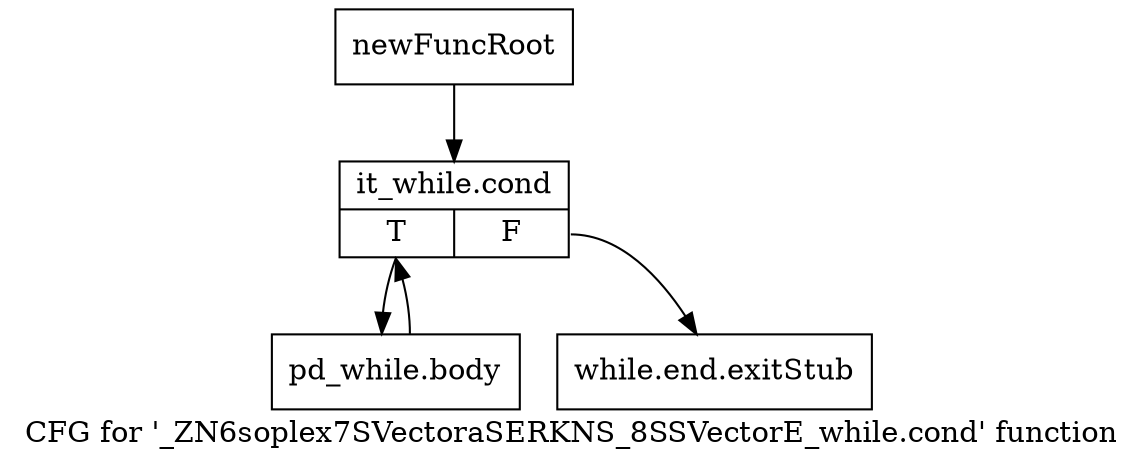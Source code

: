 digraph "CFG for '_ZN6soplex7SVectoraSERKNS_8SSVectorE_while.cond' function" {
	label="CFG for '_ZN6soplex7SVectoraSERKNS_8SSVectorE_while.cond' function";

	Node0x2f9a3c0 [shape=record,label="{newFuncRoot}"];
	Node0x2f9a3c0 -> Node0x2f9a460;
	Node0x2f9a410 [shape=record,label="{while.end.exitStub}"];
	Node0x2f9a460 [shape=record,label="{it_while.cond|{<s0>T|<s1>F}}"];
	Node0x2f9a460:s0 -> Node0x2f9a4b0;
	Node0x2f9a460:s1 -> Node0x2f9a410;
	Node0x2f9a4b0 [shape=record,label="{pd_while.body}"];
	Node0x2f9a4b0 -> Node0x2f9a460;
}
